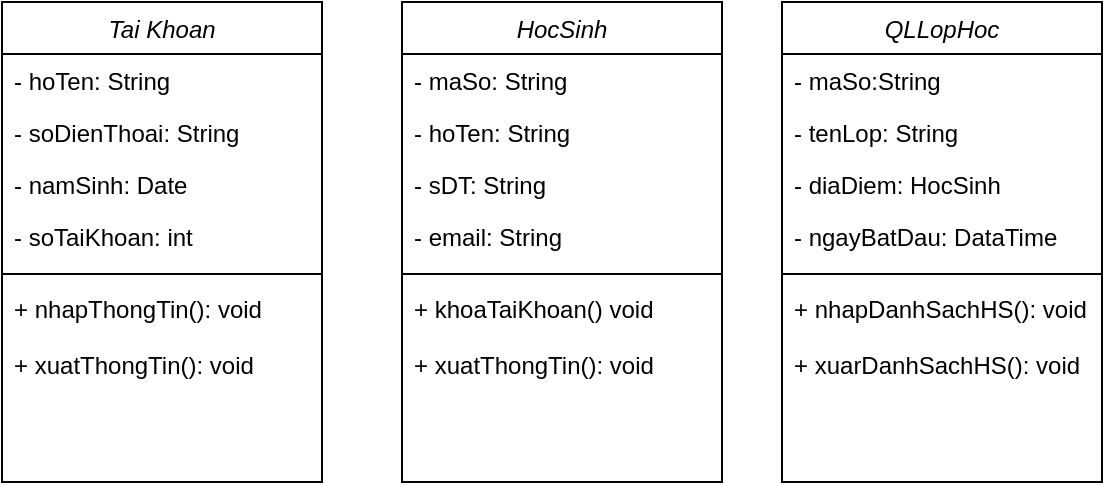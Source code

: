 <mxfile version="14.7.0" type="github">
  <diagram id="C5RBs43oDa-KdzZeNtuy" name="Page-1">
    <mxGraphModel dx="824" dy="458" grid="1" gridSize="10" guides="1" tooltips="1" connect="1" arrows="1" fold="1" page="1" pageScale="1" pageWidth="827" pageHeight="1169" math="0" shadow="0">
      <root>
        <mxCell id="WIyWlLk6GJQsqaUBKTNV-0" />
        <mxCell id="WIyWlLk6GJQsqaUBKTNV-1" parent="WIyWlLk6GJQsqaUBKTNV-0" />
        <mxCell id="zkfFHV4jXpPFQw0GAbJ--0" value="Tai Khoan" style="swimlane;fontStyle=2;align=center;verticalAlign=top;childLayout=stackLayout;horizontal=1;startSize=26;horizontalStack=0;resizeParent=1;resizeLast=0;collapsible=1;marginBottom=0;rounded=0;shadow=0;strokeWidth=1;" parent="WIyWlLk6GJQsqaUBKTNV-1" vertex="1">
          <mxGeometry x="240" y="140" width="160" height="240" as="geometry">
            <mxRectangle x="230" y="140" width="160" height="26" as="alternateBounds" />
          </mxGeometry>
        </mxCell>
        <mxCell id="zkfFHV4jXpPFQw0GAbJ--1" value="- hoTen: String" style="text;align=left;verticalAlign=top;spacingLeft=4;spacingRight=4;overflow=hidden;rotatable=0;points=[[0,0.5],[1,0.5]];portConstraint=eastwest;" parent="zkfFHV4jXpPFQw0GAbJ--0" vertex="1">
          <mxGeometry y="26" width="160" height="26" as="geometry" />
        </mxCell>
        <mxCell id="zkfFHV4jXpPFQw0GAbJ--2" value="- soDienThoai: String" style="text;align=left;verticalAlign=top;spacingLeft=4;spacingRight=4;overflow=hidden;rotatable=0;points=[[0,0.5],[1,0.5]];portConstraint=eastwest;rounded=0;shadow=0;html=0;" parent="zkfFHV4jXpPFQw0GAbJ--0" vertex="1">
          <mxGeometry y="52" width="160" height="26" as="geometry" />
        </mxCell>
        <mxCell id="zkfFHV4jXpPFQw0GAbJ--3" value="- namSinh: Date" style="text;align=left;verticalAlign=top;spacingLeft=4;spacingRight=4;overflow=hidden;rotatable=0;points=[[0,0.5],[1,0.5]];portConstraint=eastwest;rounded=0;shadow=0;html=0;" parent="zkfFHV4jXpPFQw0GAbJ--0" vertex="1">
          <mxGeometry y="78" width="160" height="26" as="geometry" />
        </mxCell>
        <mxCell id="zkfFHV4jXpPFQw0GAbJ--5" value="- soTaiKhoan: int" style="text;align=left;verticalAlign=top;spacingLeft=4;spacingRight=4;overflow=hidden;rotatable=0;points=[[0,0.5],[1,0.5]];portConstraint=eastwest;" parent="zkfFHV4jXpPFQw0GAbJ--0" vertex="1">
          <mxGeometry y="104" width="160" height="28" as="geometry" />
        </mxCell>
        <mxCell id="zkfFHV4jXpPFQw0GAbJ--4" value="" style="line;html=1;strokeWidth=1;align=left;verticalAlign=middle;spacingTop=-1;spacingLeft=3;spacingRight=3;rotatable=0;labelPosition=right;points=[];portConstraint=eastwest;" parent="zkfFHV4jXpPFQw0GAbJ--0" vertex="1">
          <mxGeometry y="132" width="160" height="8" as="geometry" />
        </mxCell>
        <mxCell id="DXFrL48xs-HO7tKjzFVC-2" value="+ nhapThongTin(): void" style="text;align=left;verticalAlign=top;spacingLeft=4;spacingRight=4;overflow=hidden;rotatable=0;points=[[0,0.5],[1,0.5]];portConstraint=eastwest;" vertex="1" parent="zkfFHV4jXpPFQw0GAbJ--0">
          <mxGeometry y="140" width="160" height="28" as="geometry" />
        </mxCell>
        <mxCell id="DXFrL48xs-HO7tKjzFVC-0" value="+ xuatThongTin(): void" style="text;align=left;verticalAlign=top;spacingLeft=4;spacingRight=4;overflow=hidden;rotatable=0;points=[[0,0.5],[1,0.5]];portConstraint=eastwest;" vertex="1" parent="zkfFHV4jXpPFQw0GAbJ--0">
          <mxGeometry y="168" width="160" height="26" as="geometry" />
        </mxCell>
        <mxCell id="DXFrL48xs-HO7tKjzFVC-4" value="QLLopHoc" style="swimlane;fontStyle=2;align=center;verticalAlign=top;childLayout=stackLayout;horizontal=1;startSize=26;horizontalStack=0;resizeParent=1;resizeLast=0;collapsible=1;marginBottom=0;rounded=0;shadow=0;strokeWidth=1;" vertex="1" parent="WIyWlLk6GJQsqaUBKTNV-1">
          <mxGeometry x="630" y="140" width="160" height="240" as="geometry">
            <mxRectangle x="230" y="140" width="160" height="26" as="alternateBounds" />
          </mxGeometry>
        </mxCell>
        <mxCell id="DXFrL48xs-HO7tKjzFVC-5" value="- maSo:String&#xa;" style="text;align=left;verticalAlign=top;spacingLeft=4;spacingRight=4;overflow=hidden;rotatable=0;points=[[0,0.5],[1,0.5]];portConstraint=eastwest;" vertex="1" parent="DXFrL48xs-HO7tKjzFVC-4">
          <mxGeometry y="26" width="160" height="26" as="geometry" />
        </mxCell>
        <mxCell id="DXFrL48xs-HO7tKjzFVC-6" value="- tenLop: String&#xa;" style="text;align=left;verticalAlign=top;spacingLeft=4;spacingRight=4;overflow=hidden;rotatable=0;points=[[0,0.5],[1,0.5]];portConstraint=eastwest;rounded=0;shadow=0;html=0;" vertex="1" parent="DXFrL48xs-HO7tKjzFVC-4">
          <mxGeometry y="52" width="160" height="26" as="geometry" />
        </mxCell>
        <mxCell id="DXFrL48xs-HO7tKjzFVC-7" value="- diaDiem: HocSinh" style="text;align=left;verticalAlign=top;spacingLeft=4;spacingRight=4;overflow=hidden;rotatable=0;points=[[0,0.5],[1,0.5]];portConstraint=eastwest;rounded=0;shadow=0;html=0;" vertex="1" parent="DXFrL48xs-HO7tKjzFVC-4">
          <mxGeometry y="78" width="160" height="26" as="geometry" />
        </mxCell>
        <mxCell id="DXFrL48xs-HO7tKjzFVC-8" value="- ngayBatDau: DataTime" style="text;align=left;verticalAlign=top;spacingLeft=4;spacingRight=4;overflow=hidden;rotatable=0;points=[[0,0.5],[1,0.5]];portConstraint=eastwest;" vertex="1" parent="DXFrL48xs-HO7tKjzFVC-4">
          <mxGeometry y="104" width="160" height="28" as="geometry" />
        </mxCell>
        <mxCell id="DXFrL48xs-HO7tKjzFVC-9" value="" style="line;html=1;strokeWidth=1;align=left;verticalAlign=middle;spacingTop=-1;spacingLeft=3;spacingRight=3;rotatable=0;labelPosition=right;points=[];portConstraint=eastwest;" vertex="1" parent="DXFrL48xs-HO7tKjzFVC-4">
          <mxGeometry y="132" width="160" height="8" as="geometry" />
        </mxCell>
        <mxCell id="DXFrL48xs-HO7tKjzFVC-10" value="+ nhapDanhSachHS(): void" style="text;align=left;verticalAlign=top;spacingLeft=4;spacingRight=4;overflow=hidden;rotatable=0;points=[[0,0.5],[1,0.5]];portConstraint=eastwest;" vertex="1" parent="DXFrL48xs-HO7tKjzFVC-4">
          <mxGeometry y="140" width="160" height="28" as="geometry" />
        </mxCell>
        <mxCell id="DXFrL48xs-HO7tKjzFVC-11" value="+ xuarDanhSachHS(): void" style="text;align=left;verticalAlign=top;spacingLeft=4;spacingRight=4;overflow=hidden;rotatable=0;points=[[0,0.5],[1,0.5]];portConstraint=eastwest;" vertex="1" parent="DXFrL48xs-HO7tKjzFVC-4">
          <mxGeometry y="168" width="160" height="26" as="geometry" />
        </mxCell>
        <mxCell id="DXFrL48xs-HO7tKjzFVC-12" value="HocSinh" style="swimlane;fontStyle=2;align=center;verticalAlign=top;childLayout=stackLayout;horizontal=1;startSize=26;horizontalStack=0;resizeParent=1;resizeLast=0;collapsible=1;marginBottom=0;rounded=0;shadow=0;strokeWidth=1;" vertex="1" parent="WIyWlLk6GJQsqaUBKTNV-1">
          <mxGeometry x="440" y="140" width="160" height="240" as="geometry">
            <mxRectangle x="230" y="140" width="160" height="26" as="alternateBounds" />
          </mxGeometry>
        </mxCell>
        <mxCell id="DXFrL48xs-HO7tKjzFVC-13" value="- maSo: String&#xa;" style="text;align=left;verticalAlign=top;spacingLeft=4;spacingRight=4;overflow=hidden;rotatable=0;points=[[0,0.5],[1,0.5]];portConstraint=eastwest;" vertex="1" parent="DXFrL48xs-HO7tKjzFVC-12">
          <mxGeometry y="26" width="160" height="26" as="geometry" />
        </mxCell>
        <mxCell id="DXFrL48xs-HO7tKjzFVC-14" value="- hoTen: String" style="text;align=left;verticalAlign=top;spacingLeft=4;spacingRight=4;overflow=hidden;rotatable=0;points=[[0,0.5],[1,0.5]];portConstraint=eastwest;rounded=0;shadow=0;html=0;" vertex="1" parent="DXFrL48xs-HO7tKjzFVC-12">
          <mxGeometry y="52" width="160" height="26" as="geometry" />
        </mxCell>
        <mxCell id="DXFrL48xs-HO7tKjzFVC-15" value="- sDT: String&#xa;" style="text;align=left;verticalAlign=top;spacingLeft=4;spacingRight=4;overflow=hidden;rotatable=0;points=[[0,0.5],[1,0.5]];portConstraint=eastwest;rounded=0;shadow=0;html=0;" vertex="1" parent="DXFrL48xs-HO7tKjzFVC-12">
          <mxGeometry y="78" width="160" height="26" as="geometry" />
        </mxCell>
        <mxCell id="DXFrL48xs-HO7tKjzFVC-16" value="- email: String&#xa;" style="text;align=left;verticalAlign=top;spacingLeft=4;spacingRight=4;overflow=hidden;rotatable=0;points=[[0,0.5],[1,0.5]];portConstraint=eastwest;" vertex="1" parent="DXFrL48xs-HO7tKjzFVC-12">
          <mxGeometry y="104" width="160" height="28" as="geometry" />
        </mxCell>
        <mxCell id="DXFrL48xs-HO7tKjzFVC-17" value="" style="line;html=1;strokeWidth=1;align=left;verticalAlign=middle;spacingTop=-1;spacingLeft=3;spacingRight=3;rotatable=0;labelPosition=right;points=[];portConstraint=eastwest;" vertex="1" parent="DXFrL48xs-HO7tKjzFVC-12">
          <mxGeometry y="132" width="160" height="8" as="geometry" />
        </mxCell>
        <mxCell id="DXFrL48xs-HO7tKjzFVC-18" value="+ khoaTaiKhoan() void" style="text;align=left;verticalAlign=top;spacingLeft=4;spacingRight=4;overflow=hidden;rotatable=0;points=[[0,0.5],[1,0.5]];portConstraint=eastwest;" vertex="1" parent="DXFrL48xs-HO7tKjzFVC-12">
          <mxGeometry y="140" width="160" height="28" as="geometry" />
        </mxCell>
        <mxCell id="DXFrL48xs-HO7tKjzFVC-19" value="+ xuatThongTin(): void" style="text;align=left;verticalAlign=top;spacingLeft=4;spacingRight=4;overflow=hidden;rotatable=0;points=[[0,0.5],[1,0.5]];portConstraint=eastwest;" vertex="1" parent="DXFrL48xs-HO7tKjzFVC-12">
          <mxGeometry y="168" width="160" height="26" as="geometry" />
        </mxCell>
      </root>
    </mxGraphModel>
  </diagram>
</mxfile>
